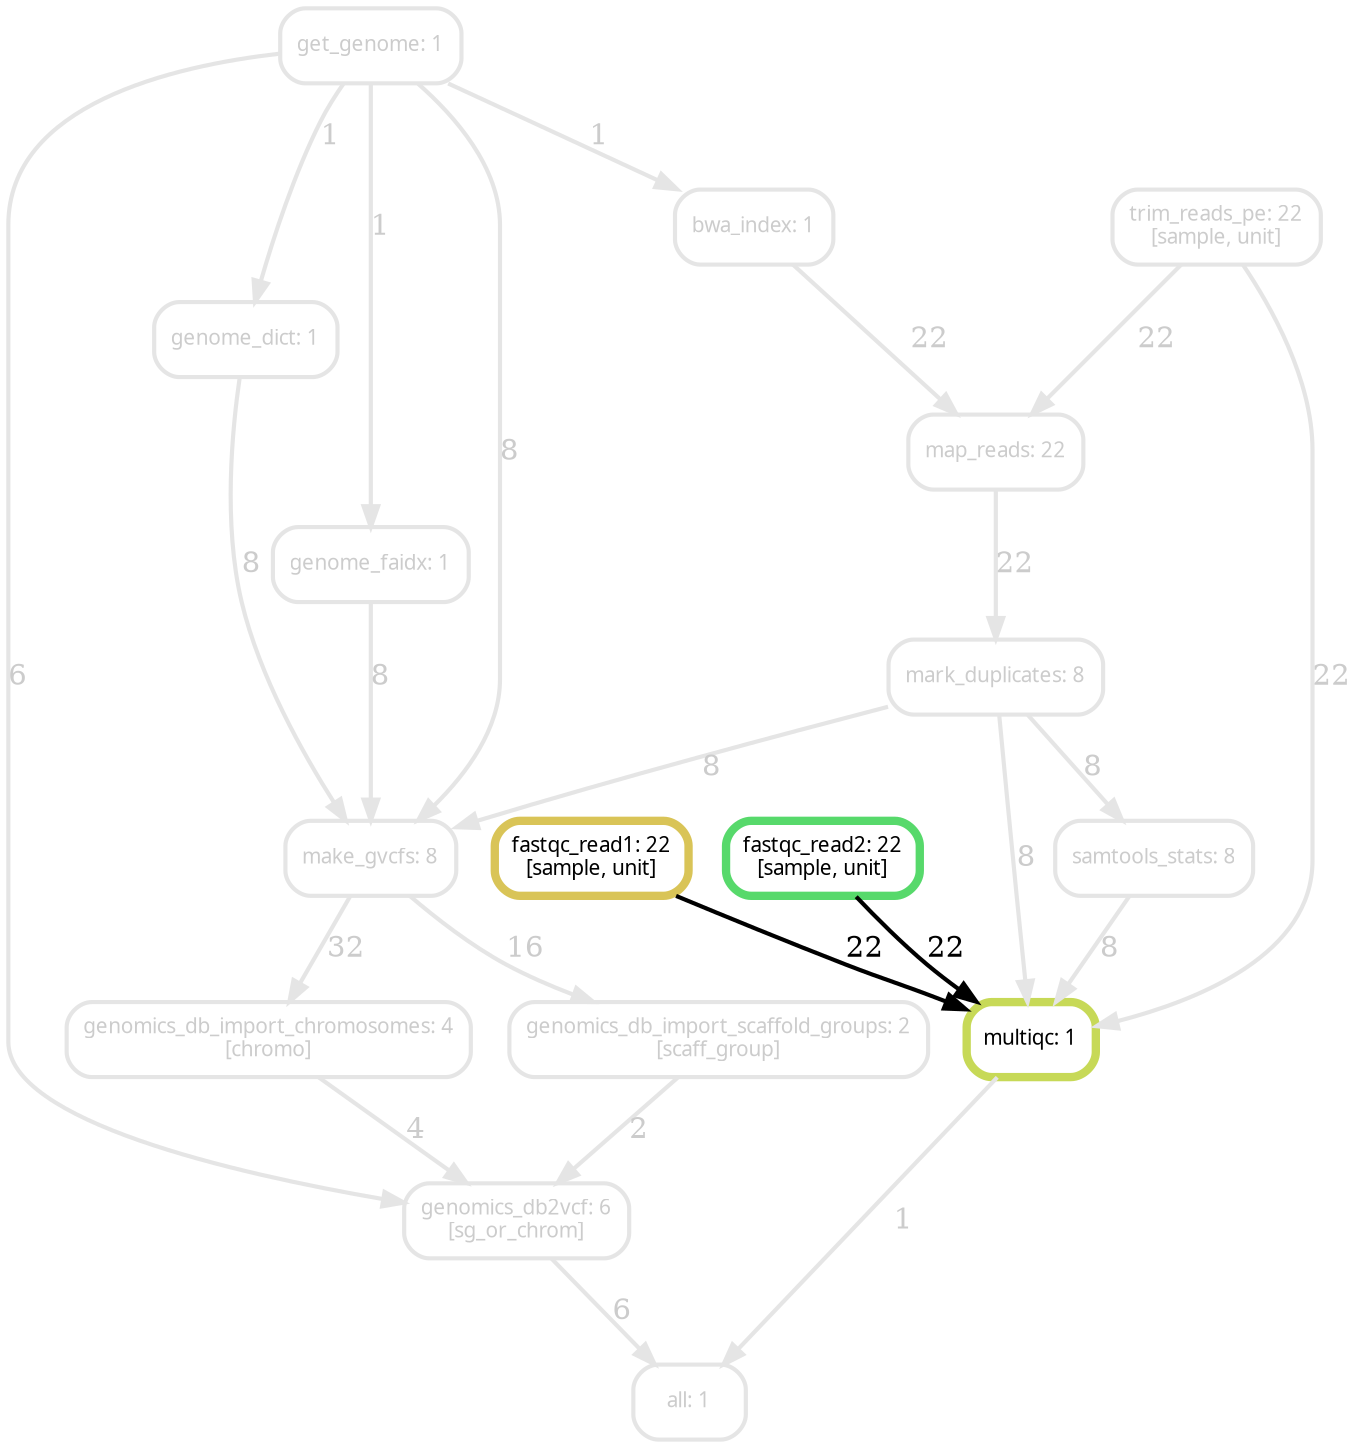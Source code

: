 digraph snakemake_dag {
    graph[bgcolor=white, margin=0];
    node[shape=box, style=rounded, fontname=sans,  color="gray90",  fontcolor="gray80",  fontsize=10, penwidth=2];
    edge[penwidth=2, color="gray90", fontcolor="gray80"];
    1[label = "bwa_index: 1", style="rounded"];
    2[label = "fastqc_read1: 22\n[sample, unit]", color = "0.14 0.6 0.85", style="rounded", fontcolor="black", penwidth=4];
    3[label = "fastqc_read2: 22\n[sample, unit]", color = "0.36 0.6 0.85", style="rounded", fontcolor="black", penwidth=4];
    4[label = "genome_dict: 1", style="rounded"];
    5[label = "genome_faidx: 1", style="rounded"];
    6[label = "genomics_db_import_chromosomes: 4\n[chromo]", style="rounded"];
    7[label = "genomics_db_import_scaffold_groups: 2\n[scaff_group]", style="rounded"];
    8[label = "genomics_db2vcf: 6\n[sg_or_chrom]", style="rounded"];
    9[label = "get_genome: 1", style="rounded"];
    10[label = "make_gvcfs: 8", style="rounded"];
    11[label = "map_reads: 22", style="rounded"];
    12[label = "mark_duplicates: 8", style="rounded"];
    13[label = "multiqc: 1", color = "0.19 0.6 0.85", style="rounded", fontcolor="black", penwidth=4];
    14[label = "samtools_stats: 8", style="rounded"];
    15[label = "trim_reads_pe: 22\n[sample, unit]", style="rounded"];
    16[label = "all: 1", style="rounded"];
    1 -> 11 [label = "22"];
    2 -> 13 [label = "22", color="black", fontcolor="black"];
    3 -> 13 [label = "22", color="black", fontcolor="black"];
    4 -> 10 [label = "8"];
    5 -> 10 [label = "8"];
    6 -> 8 [label = "4"];
    7 -> 8 [label = "2"];
    8 -> 16 [label = "6"];
    9 -> 1 [label = "1"];
    9 -> 4 [label = "1"];
    9 -> 5 [label = "1"];
    9 -> 8 [label = "6"];
    9 -> 10 [label = "8"];
    10 -> 6 [label = "32"];
    10 -> 7 [label = "16"];
    11 -> 12 [label = "22"];
    12 -> 10 [label = "8"];
    12 -> 13 [label = "8"];
    12 -> 14 [label = "8"];
    13 -> 16 [label = "1"];
    14 -> 13 [label = "8"];
    15 -> 11 [label = "22"];
    15 -> 13 [label = "22"];
}
